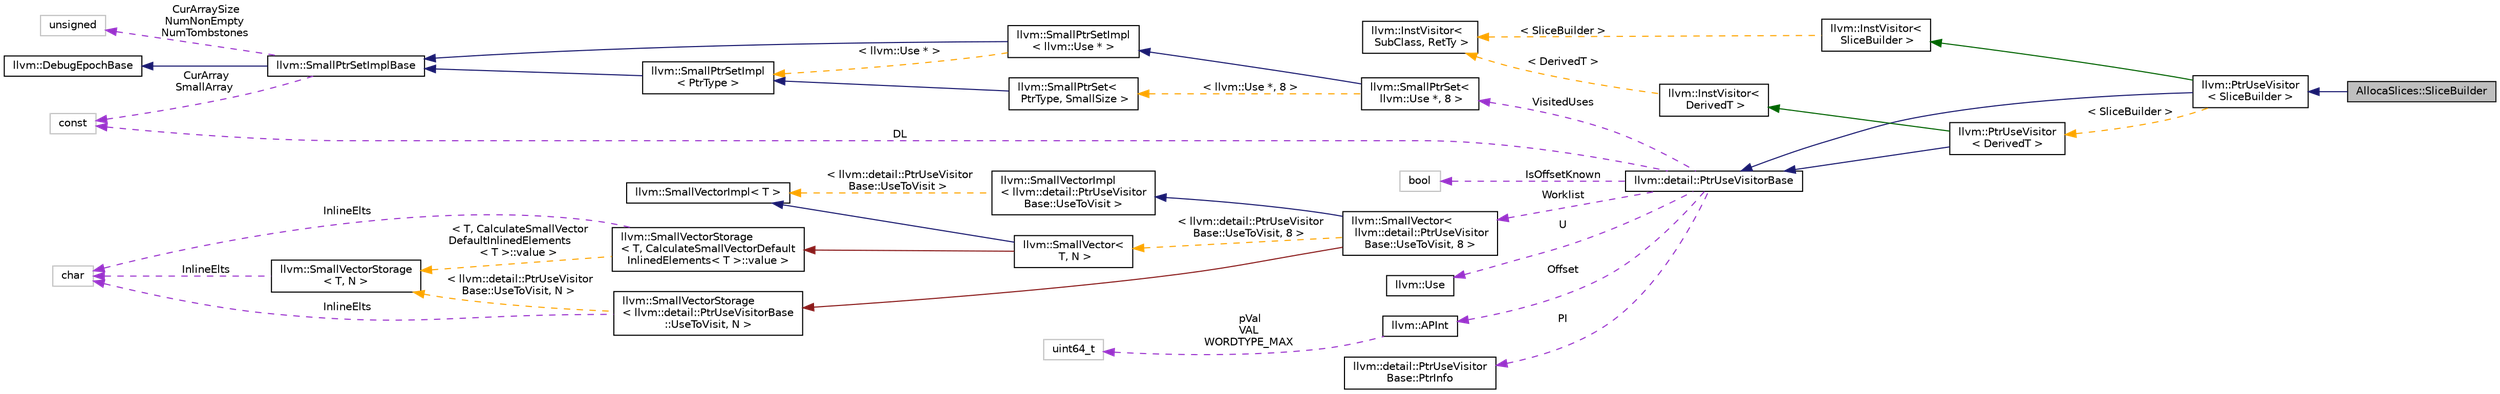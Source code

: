 digraph "AllocaSlices::SliceBuilder"
{
 // LATEX_PDF_SIZE
  bgcolor="transparent";
  edge [fontname="Helvetica",fontsize="10",labelfontname="Helvetica",labelfontsize="10"];
  node [fontname="Helvetica",fontsize="10",shape=record];
  rankdir="LR";
  Node1 [label="AllocaSlices::SliceBuilder",height=0.2,width=0.4,color="black", fillcolor="grey75", style="filled", fontcolor="black",tooltip="Builder for the alloca slices."];
  Node2 -> Node1 [dir="back",color="midnightblue",fontsize="10",style="solid",fontname="Helvetica"];
  Node2 [label="llvm::PtrUseVisitor\l\< SliceBuilder \>",height=0.2,width=0.4,color="black",URL="$classllvm_1_1PtrUseVisitor.html",tooltip=" "];
  Node3 -> Node2 [dir="back",color="darkgreen",fontsize="10",style="solid",fontname="Helvetica"];
  Node3 [label="llvm::InstVisitor\<\l SliceBuilder \>",height=0.2,width=0.4,color="black",URL="$classllvm_1_1InstVisitor.html",tooltip=" "];
  Node4 -> Node3 [dir="back",color="orange",fontsize="10",style="dashed",label=" \< SliceBuilder \>" ,fontname="Helvetica"];
  Node4 [label="llvm::InstVisitor\<\l SubClass, RetTy \>",height=0.2,width=0.4,color="black",URL="$classllvm_1_1InstVisitor.html",tooltip="Base class for instruction visitors."];
  Node5 -> Node2 [dir="back",color="midnightblue",fontsize="10",style="solid",fontname="Helvetica"];
  Node5 [label="llvm::detail::PtrUseVisitorBase",height=0.2,width=0.4,color="black",URL="$classllvm_1_1detail_1_1PtrUseVisitorBase.html",tooltip="Implementation of non-dependent functionality for PtrUseVisitor."];
  Node6 -> Node5 [dir="back",color="darkorchid3",fontsize="10",style="dashed",label=" Offset" ,fontname="Helvetica"];
  Node6 [label="llvm::APInt",height=0.2,width=0.4,color="black",URL="$classllvm_1_1APInt.html",tooltip="Class for arbitrary precision integers."];
  Node7 -> Node6 [dir="back",color="darkorchid3",fontsize="10",style="dashed",label=" pVal\nVAL\nWORDTYPE_MAX" ,fontname="Helvetica"];
  Node7 [label="uint64_t",height=0.2,width=0.4,color="grey75",tooltip=" "];
  Node8 -> Node5 [dir="back",color="darkorchid3",fontsize="10",style="dashed",label=" PI" ,fontname="Helvetica"];
  Node8 [label="llvm::detail::PtrUseVisitor\lBase::PtrInfo",height=0.2,width=0.4,color="black",URL="$classllvm_1_1detail_1_1PtrUseVisitorBase_1_1PtrInfo.html",tooltip="This class provides information about the result of a visit."];
  Node9 -> Node5 [dir="back",color="darkorchid3",fontsize="10",style="dashed",label=" VisitedUses" ,fontname="Helvetica"];
  Node9 [label="llvm::SmallPtrSet\<\l llvm::Use *, 8 \>",height=0.2,width=0.4,color="black",URL="$classllvm_1_1SmallPtrSet.html",tooltip=" "];
  Node10 -> Node9 [dir="back",color="midnightblue",fontsize="10",style="solid",fontname="Helvetica"];
  Node10 [label="llvm::SmallPtrSetImpl\l\< llvm::Use * \>",height=0.2,width=0.4,color="black",URL="$classllvm_1_1SmallPtrSetImpl.html",tooltip=" "];
  Node11 -> Node10 [dir="back",color="midnightblue",fontsize="10",style="solid",fontname="Helvetica"];
  Node11 [label="llvm::SmallPtrSetImplBase",height=0.2,width=0.4,color="black",URL="$classllvm_1_1SmallPtrSetImplBase.html",tooltip="SmallPtrSetImplBase - This is the common code shared among all the SmallPtrSet<>'s,..."];
  Node12 -> Node11 [dir="back",color="midnightblue",fontsize="10",style="solid",fontname="Helvetica"];
  Node12 [label="llvm::DebugEpochBase",height=0.2,width=0.4,color="black",URL="$classllvm_1_1DebugEpochBase.html",tooltip="A base class for data structure classes wishing to make iterators (\"handles\") pointing into themselve..."];
  Node13 -> Node11 [dir="back",color="darkorchid3",fontsize="10",style="dashed",label=" CurArraySize\nNumNonEmpty\nNumTombstones" ,fontname="Helvetica"];
  Node13 [label="unsigned",height=0.2,width=0.4,color="grey75",tooltip=" "];
  Node14 -> Node11 [dir="back",color="darkorchid3",fontsize="10",style="dashed",label=" CurArray\nSmallArray" ,fontname="Helvetica"];
  Node14 [label="const",height=0.2,width=0.4,color="grey75",tooltip=" "];
  Node15 -> Node10 [dir="back",color="orange",fontsize="10",style="dashed",label=" \< llvm::Use * \>" ,fontname="Helvetica"];
  Node15 [label="llvm::SmallPtrSetImpl\l\< PtrType \>",height=0.2,width=0.4,color="black",URL="$classllvm_1_1SmallPtrSetImpl.html",tooltip="A templated base class for SmallPtrSet which provides the typesafe interface that is common across al..."];
  Node11 -> Node15 [dir="back",color="midnightblue",fontsize="10",style="solid",fontname="Helvetica"];
  Node16 -> Node9 [dir="back",color="orange",fontsize="10",style="dashed",label=" \< llvm::Use *, 8 \>" ,fontname="Helvetica"];
  Node16 [label="llvm::SmallPtrSet\<\l PtrType, SmallSize \>",height=0.2,width=0.4,color="black",URL="$classllvm_1_1SmallPtrSet.html",tooltip="SmallPtrSet - This class implements a set which is optimized for holding SmallSize or less elements."];
  Node15 -> Node16 [dir="back",color="midnightblue",fontsize="10",style="solid",fontname="Helvetica"];
  Node17 -> Node5 [dir="back",color="darkorchid3",fontsize="10",style="dashed",label=" IsOffsetKnown" ,fontname="Helvetica"];
  Node17 [label="bool",height=0.2,width=0.4,color="grey75",tooltip=" "];
  Node18 -> Node5 [dir="back",color="darkorchid3",fontsize="10",style="dashed",label=" Worklist" ,fontname="Helvetica"];
  Node18 [label="llvm::SmallVector\<\l llvm::detail::PtrUseVisitor\lBase::UseToVisit, 8 \>",height=0.2,width=0.4,color="black",URL="$classllvm_1_1SmallVector.html",tooltip=" "];
  Node19 -> Node18 [dir="back",color="midnightblue",fontsize="10",style="solid",fontname="Helvetica"];
  Node19 [label="llvm::SmallVectorImpl\l\< llvm::detail::PtrUseVisitor\lBase::UseToVisit \>",height=0.2,width=0.4,color="black",URL="$classllvm_1_1SmallVectorImpl.html",tooltip=" "];
  Node20 -> Node19 [dir="back",color="orange",fontsize="10",style="dashed",label=" \< llvm::detail::PtrUseVisitor\lBase::UseToVisit \>" ,fontname="Helvetica"];
  Node20 [label="llvm::SmallVectorImpl\< T \>",height=0.2,width=0.4,color="black",URL="$classllvm_1_1SmallVectorImpl.html",tooltip="This class consists of common code factored out of the SmallVector class to reduce code duplication b..."];
  Node21 -> Node18 [dir="back",color="firebrick4",fontsize="10",style="solid",fontname="Helvetica"];
  Node21 [label="llvm::SmallVectorStorage\l\< llvm::detail::PtrUseVisitorBase\l::UseToVisit, N \>",height=0.2,width=0.4,color="black",URL="$structllvm_1_1SmallVectorStorage.html",tooltip=" "];
  Node22 -> Node21 [dir="back",color="darkorchid3",fontsize="10",style="dashed",label=" InlineElts" ,fontname="Helvetica"];
  Node22 [label="char",height=0.2,width=0.4,color="grey75",tooltip=" "];
  Node23 -> Node21 [dir="back",color="orange",fontsize="10",style="dashed",label=" \< llvm::detail::PtrUseVisitor\lBase::UseToVisit, N \>" ,fontname="Helvetica"];
  Node23 [label="llvm::SmallVectorStorage\l\< T, N \>",height=0.2,width=0.4,color="black",URL="$structllvm_1_1SmallVectorStorage.html",tooltip="Storage for the SmallVector elements."];
  Node22 -> Node23 [dir="back",color="darkorchid3",fontsize="10",style="dashed",label=" InlineElts" ,fontname="Helvetica"];
  Node24 -> Node18 [dir="back",color="orange",fontsize="10",style="dashed",label=" \< llvm::detail::PtrUseVisitor\lBase::UseToVisit, 8 \>" ,fontname="Helvetica"];
  Node24 [label="llvm::SmallVector\<\l T, N \>",height=0.2,width=0.4,color="black",URL="$classllvm_1_1SmallVector.html",tooltip="This is a 'vector' (really, a variable-sized array), optimized for the case when the array is small."];
  Node20 -> Node24 [dir="back",color="midnightblue",fontsize="10",style="solid",fontname="Helvetica"];
  Node25 -> Node24 [dir="back",color="firebrick4",fontsize="10",style="solid",fontname="Helvetica"];
  Node25 [label="llvm::SmallVectorStorage\l\< T, CalculateSmallVectorDefault\lInlinedElements\< T \>::value \>",height=0.2,width=0.4,color="black",URL="$structllvm_1_1SmallVectorStorage.html",tooltip=" "];
  Node22 -> Node25 [dir="back",color="darkorchid3",fontsize="10",style="dashed",label=" InlineElts" ,fontname="Helvetica"];
  Node23 -> Node25 [dir="back",color="orange",fontsize="10",style="dashed",label=" \< T, CalculateSmallVector\lDefaultInlinedElements\l\< T \>::value \>" ,fontname="Helvetica"];
  Node26 -> Node5 [dir="back",color="darkorchid3",fontsize="10",style="dashed",label=" U" ,fontname="Helvetica"];
  Node26 [label="llvm::Use",height=0.2,width=0.4,color="black",URL="$classllvm_1_1Use.html",tooltip="A Use represents the edge between a Value definition and its users."];
  Node14 -> Node5 [dir="back",color="darkorchid3",fontsize="10",style="dashed",label=" DL" ,fontname="Helvetica"];
  Node27 -> Node2 [dir="back",color="orange",fontsize="10",style="dashed",label=" \< SliceBuilder \>" ,fontname="Helvetica"];
  Node27 [label="llvm::PtrUseVisitor\l\< DerivedT \>",height=0.2,width=0.4,color="black",URL="$classllvm_1_1PtrUseVisitor.html",tooltip="A base class for visitors over the uses of a pointer value."];
  Node28 -> Node27 [dir="back",color="darkgreen",fontsize="10",style="solid",fontname="Helvetica"];
  Node28 [label="llvm::InstVisitor\<\l DerivedT \>",height=0.2,width=0.4,color="black",URL="$classllvm_1_1InstVisitor.html",tooltip=" "];
  Node4 -> Node28 [dir="back",color="orange",fontsize="10",style="dashed",label=" \< DerivedT \>" ,fontname="Helvetica"];
  Node5 -> Node27 [dir="back",color="midnightblue",fontsize="10",style="solid",fontname="Helvetica"];
}
